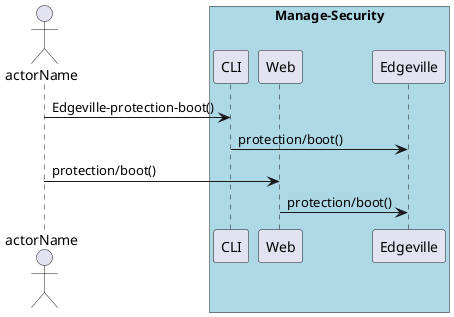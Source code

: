 @startuml
Actor "actorName" as A

box "Manage-Security" #lightblue
participant CLI as CLI
participant Web as Web
participant "Edgeville" as S
A -> CLI : Edgeville-protection-boot()
CLI -> S : protection/boot()
A -> Web : protection/boot()
Web -> S : protection/boot()
end box

@enduml

